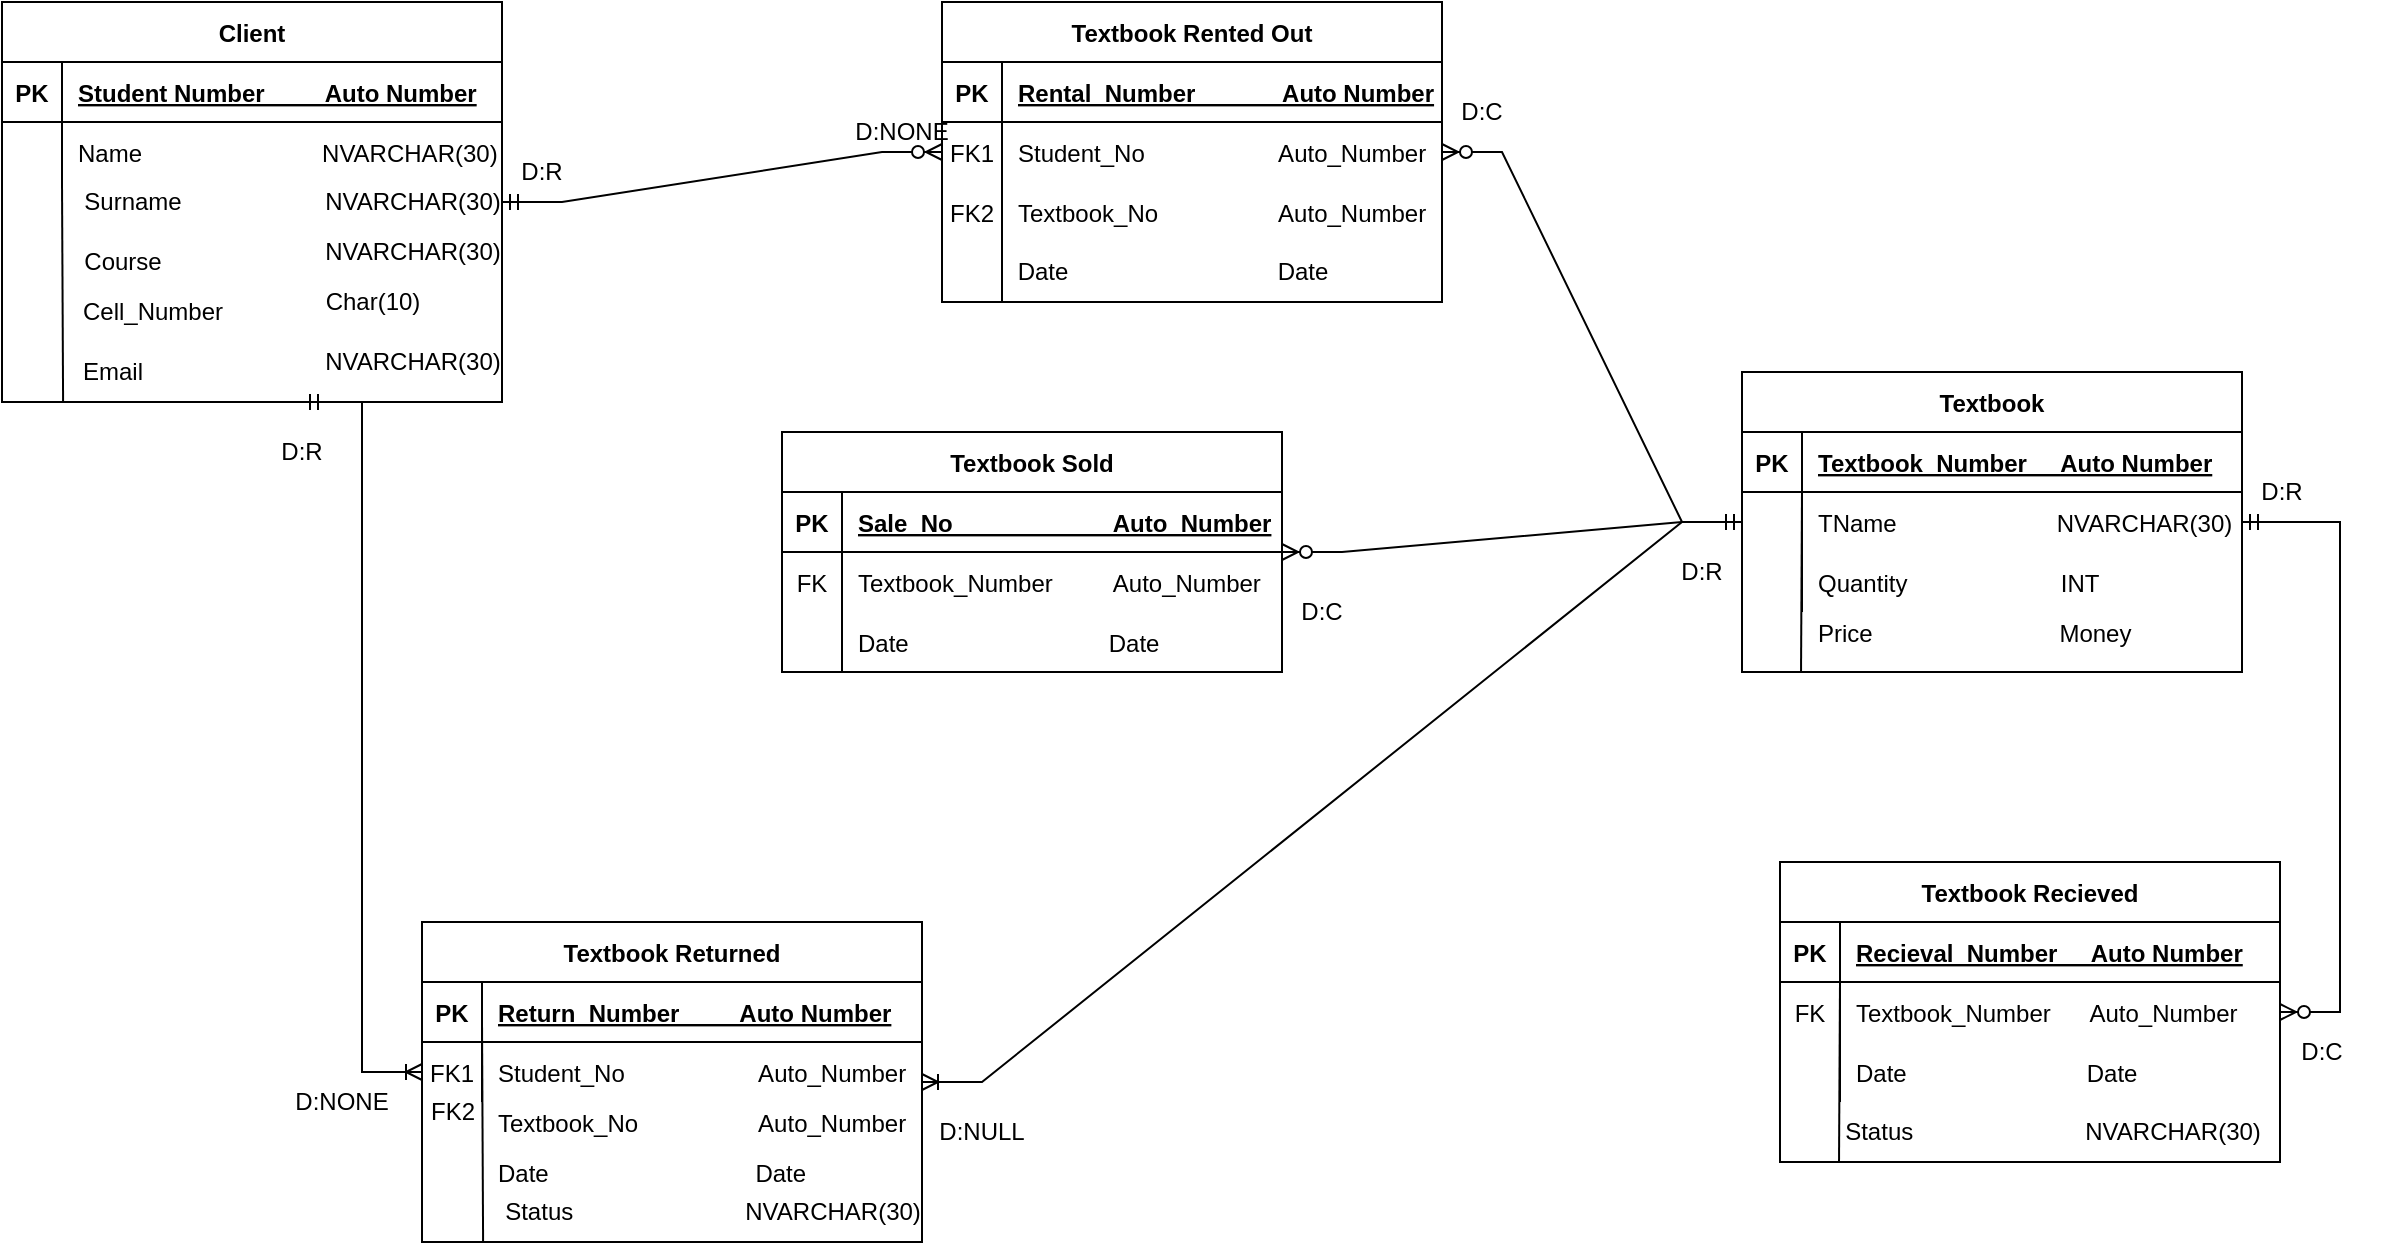 <mxfile version="20.3.0" type="device"><diagram id="R2lEEEUBdFMjLlhIrx00" name="Page-1"><mxGraphModel dx="1422" dy="857" grid="1" gridSize="10" guides="1" tooltips="1" connect="1" arrows="1" fold="1" page="1" pageScale="1" pageWidth="850" pageHeight="1100" math="0" shadow="0" extFonts="Permanent Marker^https://fonts.googleapis.com/css?family=Permanent+Marker"><root><mxCell id="0"/><mxCell id="1" parent="0"/><object label="Textbook Rented Out" dfghjnm="" id="C-vyLk0tnHw3VtMMgP7b-2"><mxCell style="shape=table;startSize=30;container=1;collapsible=1;childLayout=tableLayout;fixedRows=1;rowLines=0;fontStyle=1;align=center;resizeLast=1;" parent="1" vertex="1"><mxGeometry x="490" width="250" height="150" as="geometry"/></mxCell></object><mxCell id="C-vyLk0tnHw3VtMMgP7b-3" value="" style="shape=partialRectangle;collapsible=0;dropTarget=0;pointerEvents=0;fillColor=none;points=[[0,0.5],[1,0.5]];portConstraint=eastwest;top=0;left=0;right=0;bottom=1;" parent="C-vyLk0tnHw3VtMMgP7b-2" vertex="1"><mxGeometry y="30" width="250" height="30" as="geometry"/></mxCell><mxCell id="C-vyLk0tnHw3VtMMgP7b-4" value="PK" style="shape=partialRectangle;overflow=hidden;connectable=0;fillColor=none;top=0;left=0;bottom=0;right=0;fontStyle=1;" parent="C-vyLk0tnHw3VtMMgP7b-3" vertex="1"><mxGeometry width="30" height="30" as="geometry"><mxRectangle width="30" height="30" as="alternateBounds"/></mxGeometry></mxCell><mxCell id="C-vyLk0tnHw3VtMMgP7b-5" value="Rental_Number             Auto Number" style="shape=partialRectangle;overflow=hidden;connectable=0;fillColor=none;top=0;left=0;bottom=0;right=0;align=left;spacingLeft=6;fontStyle=5;" parent="C-vyLk0tnHw3VtMMgP7b-3" vertex="1"><mxGeometry x="30" width="220" height="30" as="geometry"><mxRectangle width="220" height="30" as="alternateBounds"/></mxGeometry></mxCell><mxCell id="C-vyLk0tnHw3VtMMgP7b-6" value="" style="shape=partialRectangle;collapsible=0;dropTarget=0;pointerEvents=0;fillColor=none;points=[[0,0.5],[1,0.5]];portConstraint=eastwest;top=0;left=0;right=0;bottom=0;" parent="C-vyLk0tnHw3VtMMgP7b-2" vertex="1"><mxGeometry y="60" width="250" height="30" as="geometry"/></mxCell><mxCell id="C-vyLk0tnHw3VtMMgP7b-7" value="FK1" style="shape=partialRectangle;overflow=hidden;connectable=0;fillColor=none;top=0;left=0;bottom=0;right=0;" parent="C-vyLk0tnHw3VtMMgP7b-6" vertex="1"><mxGeometry width="30" height="30" as="geometry"><mxRectangle width="30" height="30" as="alternateBounds"/></mxGeometry></mxCell><mxCell id="C-vyLk0tnHw3VtMMgP7b-8" value="Student_No                    Auto_Number" style="shape=partialRectangle;overflow=hidden;connectable=0;fillColor=none;top=0;left=0;bottom=0;right=0;align=left;spacingLeft=6;" parent="C-vyLk0tnHw3VtMMgP7b-6" vertex="1"><mxGeometry x="30" width="220" height="30" as="geometry"><mxRectangle width="220" height="30" as="alternateBounds"/></mxGeometry></mxCell><mxCell id="C-vyLk0tnHw3VtMMgP7b-9" value="" style="shape=partialRectangle;collapsible=0;dropTarget=0;pointerEvents=0;fillColor=none;points=[[0,0.5],[1,0.5]];portConstraint=eastwest;top=0;left=0;right=0;bottom=0;" parent="C-vyLk0tnHw3VtMMgP7b-2" vertex="1"><mxGeometry y="90" width="250" height="30" as="geometry"/></mxCell><mxCell id="C-vyLk0tnHw3VtMMgP7b-10" value="FK2" style="shape=partialRectangle;overflow=hidden;connectable=0;fillColor=none;top=0;left=0;bottom=0;right=0;" parent="C-vyLk0tnHw3VtMMgP7b-9" vertex="1"><mxGeometry width="30" height="30" as="geometry"><mxRectangle width="30" height="30" as="alternateBounds"/></mxGeometry></mxCell><mxCell id="C-vyLk0tnHw3VtMMgP7b-11" value="Textbook_No                  Auto_Number" style="shape=partialRectangle;overflow=hidden;connectable=0;fillColor=none;top=0;left=0;bottom=0;right=0;align=left;spacingLeft=6;" parent="C-vyLk0tnHw3VtMMgP7b-9" vertex="1"><mxGeometry x="30" width="220" height="30" as="geometry"><mxRectangle width="220" height="30" as="alternateBounds"/></mxGeometry></mxCell><mxCell id="C-vyLk0tnHw3VtMMgP7b-13" value="Textbook Sold" style="shape=table;startSize=30;container=1;collapsible=1;childLayout=tableLayout;fixedRows=1;rowLines=0;fontStyle=1;align=center;resizeLast=1;" parent="1" vertex="1"><mxGeometry x="410" y="215" width="250" height="120" as="geometry"/></mxCell><mxCell id="C-vyLk0tnHw3VtMMgP7b-14" value="" style="shape=partialRectangle;collapsible=0;dropTarget=0;pointerEvents=0;fillColor=none;points=[[0,0.5],[1,0.5]];portConstraint=eastwest;top=0;left=0;right=0;bottom=1;" parent="C-vyLk0tnHw3VtMMgP7b-13" vertex="1"><mxGeometry y="30" width="250" height="30" as="geometry"/></mxCell><mxCell id="C-vyLk0tnHw3VtMMgP7b-15" value="PK" style="shape=partialRectangle;overflow=hidden;connectable=0;fillColor=none;top=0;left=0;bottom=0;right=0;fontStyle=1;" parent="C-vyLk0tnHw3VtMMgP7b-14" vertex="1"><mxGeometry width="30" height="30" as="geometry"><mxRectangle width="30" height="30" as="alternateBounds"/></mxGeometry></mxCell><mxCell id="C-vyLk0tnHw3VtMMgP7b-16" value="Sale_No                        Auto_Number" style="shape=partialRectangle;overflow=hidden;connectable=0;fillColor=none;top=0;left=0;bottom=0;right=0;align=left;spacingLeft=6;fontStyle=5;" parent="C-vyLk0tnHw3VtMMgP7b-14" vertex="1"><mxGeometry x="30" width="220" height="30" as="geometry"><mxRectangle width="220" height="30" as="alternateBounds"/></mxGeometry></mxCell><mxCell id="C-vyLk0tnHw3VtMMgP7b-17" value="" style="shape=partialRectangle;collapsible=0;dropTarget=0;pointerEvents=0;fillColor=none;points=[[0,0.5],[1,0.5]];portConstraint=eastwest;top=0;left=0;right=0;bottom=0;" parent="C-vyLk0tnHw3VtMMgP7b-13" vertex="1"><mxGeometry y="60" width="250" height="30" as="geometry"/></mxCell><mxCell id="C-vyLk0tnHw3VtMMgP7b-18" value="FK" style="shape=partialRectangle;overflow=hidden;connectable=0;fillColor=none;top=0;left=0;bottom=0;right=0;" parent="C-vyLk0tnHw3VtMMgP7b-17" vertex="1"><mxGeometry width="30" height="30" as="geometry"><mxRectangle width="30" height="30" as="alternateBounds"/></mxGeometry></mxCell><mxCell id="C-vyLk0tnHw3VtMMgP7b-19" value="Textbook_Number         Auto_Number" style="shape=partialRectangle;overflow=hidden;connectable=0;fillColor=none;top=0;left=0;bottom=0;right=0;align=left;spacingLeft=6;" parent="C-vyLk0tnHw3VtMMgP7b-17" vertex="1"><mxGeometry x="30" width="220" height="30" as="geometry"><mxRectangle width="220" height="30" as="alternateBounds"/></mxGeometry></mxCell><mxCell id="C-vyLk0tnHw3VtMMgP7b-20" value="" style="shape=partialRectangle;collapsible=0;dropTarget=0;pointerEvents=0;fillColor=none;points=[[0,0.5],[1,0.5]];portConstraint=eastwest;top=0;left=0;right=0;bottom=0;" parent="C-vyLk0tnHw3VtMMgP7b-13" vertex="1"><mxGeometry y="90" width="250" height="30" as="geometry"/></mxCell><mxCell id="C-vyLk0tnHw3VtMMgP7b-21" value="" style="shape=partialRectangle;overflow=hidden;connectable=0;fillColor=none;top=0;left=0;bottom=0;right=0;" parent="C-vyLk0tnHw3VtMMgP7b-20" vertex="1"><mxGeometry width="30" height="30" as="geometry"><mxRectangle width="30" height="30" as="alternateBounds"/></mxGeometry></mxCell><mxCell id="C-vyLk0tnHw3VtMMgP7b-22" value="Date                              Date" style="shape=partialRectangle;overflow=hidden;connectable=0;fillColor=none;top=0;left=0;bottom=0;right=0;align=left;spacingLeft=6;" parent="C-vyLk0tnHw3VtMMgP7b-20" vertex="1"><mxGeometry x="30" width="220" height="30" as="geometry"><mxRectangle width="220" height="30" as="alternateBounds"/></mxGeometry></mxCell><mxCell id="C-vyLk0tnHw3VtMMgP7b-23" value="Client" style="shape=table;startSize=30;container=1;collapsible=1;childLayout=tableLayout;fixedRows=1;rowLines=0;fontStyle=1;align=center;resizeLast=1;" parent="1" vertex="1"><mxGeometry x="20" width="250" height="200" as="geometry"><mxRectangle x="20" width="80" height="30" as="alternateBounds"/></mxGeometry></mxCell><mxCell id="C-vyLk0tnHw3VtMMgP7b-24" value="" style="shape=partialRectangle;collapsible=0;dropTarget=0;pointerEvents=0;fillColor=none;points=[[0,0.5],[1,0.5]];portConstraint=eastwest;top=0;left=0;right=0;bottom=1;" parent="C-vyLk0tnHw3VtMMgP7b-23" vertex="1"><mxGeometry y="30" width="250" height="30" as="geometry"/></mxCell><mxCell id="C-vyLk0tnHw3VtMMgP7b-25" value="PK" style="shape=partialRectangle;overflow=hidden;connectable=0;fillColor=none;top=0;left=0;bottom=0;right=0;fontStyle=1;" parent="C-vyLk0tnHw3VtMMgP7b-24" vertex="1"><mxGeometry width="30" height="30" as="geometry"><mxRectangle width="30" height="30" as="alternateBounds"/></mxGeometry></mxCell><mxCell id="C-vyLk0tnHw3VtMMgP7b-26" value="Student Number         Auto Number" style="shape=partialRectangle;overflow=hidden;connectable=0;fillColor=none;top=0;left=0;bottom=0;right=0;align=left;spacingLeft=6;fontStyle=5;" parent="C-vyLk0tnHw3VtMMgP7b-24" vertex="1"><mxGeometry x="30" width="220" height="30" as="geometry"><mxRectangle width="220" height="30" as="alternateBounds"/></mxGeometry></mxCell><mxCell id="C-vyLk0tnHw3VtMMgP7b-27" value="" style="shape=partialRectangle;collapsible=0;dropTarget=0;pointerEvents=0;fillColor=none;points=[[0,0.5],[1,0.5]];portConstraint=eastwest;top=0;left=0;right=0;bottom=0;" parent="C-vyLk0tnHw3VtMMgP7b-23" vertex="1"><mxGeometry y="60" width="250" height="30" as="geometry"/></mxCell><mxCell id="C-vyLk0tnHw3VtMMgP7b-28" value="" style="shape=partialRectangle;overflow=hidden;connectable=0;fillColor=none;top=0;left=0;bottom=0;right=0;" parent="C-vyLk0tnHw3VtMMgP7b-27" vertex="1"><mxGeometry width="30" height="30" as="geometry"><mxRectangle width="30" height="30" as="alternateBounds"/></mxGeometry></mxCell><mxCell id="C-vyLk0tnHw3VtMMgP7b-29" value="Name                           NVARCHAR(30)" style="shape=partialRectangle;overflow=hidden;connectable=0;fillColor=none;top=0;left=0;bottom=0;right=0;align=left;spacingLeft=6;" parent="C-vyLk0tnHw3VtMMgP7b-27" vertex="1"><mxGeometry x="30" width="220" height="30" as="geometry"><mxRectangle width="220" height="30" as="alternateBounds"/></mxGeometry></mxCell><mxCell id="IJqAntkH5vk_LAwBrBVP-1" value="Surname" style="text;html=1;align=center;verticalAlign=middle;resizable=0;points=[];autosize=1;strokeColor=none;fillColor=none;" parent="1" vertex="1"><mxGeometry x="50" y="85" width="70" height="30" as="geometry"/></mxCell><mxCell id="IJqAntkH5vk_LAwBrBVP-2" value="Course" style="text;html=1;align=center;verticalAlign=middle;resizable=0;points=[];autosize=1;strokeColor=none;fillColor=none;" parent="1" vertex="1"><mxGeometry x="50" y="115" width="60" height="30" as="geometry"/></mxCell><mxCell id="IJqAntkH5vk_LAwBrBVP-3" value="Cell_Number" style="text;html=1;align=center;verticalAlign=middle;resizable=0;points=[];autosize=1;strokeColor=none;fillColor=none;" parent="1" vertex="1"><mxGeometry x="50" y="140" width="90" height="30" as="geometry"/></mxCell><mxCell id="IJqAntkH5vk_LAwBrBVP-4" value="Email" style="text;html=1;align=center;verticalAlign=middle;resizable=0;points=[];autosize=1;strokeColor=none;fillColor=none;" parent="1" vertex="1"><mxGeometry x="50" y="170" width="50" height="30" as="geometry"/></mxCell><mxCell id="IJqAntkH5vk_LAwBrBVP-6" value="NVARCHAR(30)" style="text;html=1;align=center;verticalAlign=middle;resizable=0;points=[];autosize=1;strokeColor=none;fillColor=none;" parent="1" vertex="1"><mxGeometry x="170" y="85" width="110" height="30" as="geometry"/></mxCell><mxCell id="IJqAntkH5vk_LAwBrBVP-7" value="NVARCHAR(30)" style="text;html=1;align=center;verticalAlign=middle;resizable=0;points=[];autosize=1;strokeColor=none;fillColor=none;" parent="1" vertex="1"><mxGeometry x="170" y="110" width="110" height="30" as="geometry"/></mxCell><mxCell id="IJqAntkH5vk_LAwBrBVP-8" value="Char(10)" style="text;html=1;align=center;verticalAlign=middle;resizable=0;points=[];autosize=1;strokeColor=none;fillColor=none;" parent="1" vertex="1"><mxGeometry x="170" y="135" width="70" height="30" as="geometry"/></mxCell><mxCell id="IJqAntkH5vk_LAwBrBVP-9" value="NVARCHAR(30)" style="text;html=1;align=center;verticalAlign=middle;resizable=0;points=[];autosize=1;strokeColor=none;fillColor=none;" parent="1" vertex="1"><mxGeometry x="170" y="165" width="110" height="30" as="geometry"/></mxCell><mxCell id="IJqAntkH5vk_LAwBrBVP-10" value="" style="edgeStyle=entityRelationEdgeStyle;fontSize=12;html=1;endArrow=ERzeroToMany;startArrow=ERmandOne;rounded=0;" parent="1" source="C-vyLk0tnHw3VtMMgP7b-23" target="C-vyLk0tnHw3VtMMgP7b-2" edge="1"><mxGeometry width="100" height="100" relative="1" as="geometry"><mxPoint x="370" y="230" as="sourcePoint"/><mxPoint x="640" y="190" as="targetPoint"/></mxGeometry></mxCell><mxCell id="IJqAntkH5vk_LAwBrBVP-22" value="Date" style="text;html=1;align=center;verticalAlign=middle;resizable=0;points=[];autosize=1;strokeColor=none;fillColor=none;" parent="1" vertex="1"><mxGeometry x="515" y="120" width="50" height="30" as="geometry"/></mxCell><mxCell id="IJqAntkH5vk_LAwBrBVP-23" value="Date" style="text;html=1;align=center;verticalAlign=middle;resizable=0;points=[];autosize=1;strokeColor=none;fillColor=none;" parent="1" vertex="1"><mxGeometry x="645" y="120" width="50" height="30" as="geometry"/></mxCell><object label="Textbook" dfghjnm="" id="IJqAntkH5vk_LAwBrBVP-24"><mxCell style="shape=table;startSize=30;container=1;collapsible=1;childLayout=tableLayout;fixedRows=1;rowLines=0;fontStyle=1;align=center;resizeLast=1;" parent="1" vertex="1"><mxGeometry x="890" y="185" width="250" height="150" as="geometry"/></mxCell></object><mxCell id="IJqAntkH5vk_LAwBrBVP-25" value="" style="shape=partialRectangle;collapsible=0;dropTarget=0;pointerEvents=0;fillColor=none;points=[[0,0.5],[1,0.5]];portConstraint=eastwest;top=0;left=0;right=0;bottom=1;" parent="IJqAntkH5vk_LAwBrBVP-24" vertex="1"><mxGeometry y="30" width="250" height="30" as="geometry"/></mxCell><mxCell id="IJqAntkH5vk_LAwBrBVP-26" value="PK" style="shape=partialRectangle;overflow=hidden;connectable=0;fillColor=none;top=0;left=0;bottom=0;right=0;fontStyle=1;" parent="IJqAntkH5vk_LAwBrBVP-25" vertex="1"><mxGeometry width="30" height="30" as="geometry"><mxRectangle width="30" height="30" as="alternateBounds"/></mxGeometry></mxCell><mxCell id="IJqAntkH5vk_LAwBrBVP-27" value="Textbook_Number     Auto Number" style="shape=partialRectangle;overflow=hidden;connectable=0;fillColor=none;top=0;left=0;bottom=0;right=0;align=left;spacingLeft=6;fontStyle=5;" parent="IJqAntkH5vk_LAwBrBVP-25" vertex="1"><mxGeometry x="30" width="220" height="30" as="geometry"><mxRectangle width="220" height="30" as="alternateBounds"/></mxGeometry></mxCell><mxCell id="IJqAntkH5vk_LAwBrBVP-28" value="" style="shape=partialRectangle;collapsible=0;dropTarget=0;pointerEvents=0;fillColor=none;points=[[0,0.5],[1,0.5]];portConstraint=eastwest;top=0;left=0;right=0;bottom=0;" parent="IJqAntkH5vk_LAwBrBVP-24" vertex="1"><mxGeometry y="60" width="250" height="30" as="geometry"/></mxCell><mxCell id="IJqAntkH5vk_LAwBrBVP-29" value="" style="shape=partialRectangle;overflow=hidden;connectable=0;fillColor=none;top=0;left=0;bottom=0;right=0;" parent="IJqAntkH5vk_LAwBrBVP-28" vertex="1"><mxGeometry width="30" height="30" as="geometry"><mxRectangle width="30" height="30" as="alternateBounds"/></mxGeometry></mxCell><mxCell id="IJqAntkH5vk_LAwBrBVP-30" value="TName                        NVARCHAR(30)" style="shape=partialRectangle;overflow=hidden;connectable=0;fillColor=none;top=0;left=0;bottom=0;right=0;align=left;spacingLeft=6;" parent="IJqAntkH5vk_LAwBrBVP-28" vertex="1"><mxGeometry x="30" width="220" height="30" as="geometry"><mxRectangle width="220" height="30" as="alternateBounds"/></mxGeometry></mxCell><mxCell id="IJqAntkH5vk_LAwBrBVP-31" value="" style="shape=partialRectangle;collapsible=0;dropTarget=0;pointerEvents=0;fillColor=none;points=[[0,0.5],[1,0.5]];portConstraint=eastwest;top=0;left=0;right=0;bottom=0;" parent="IJqAntkH5vk_LAwBrBVP-24" vertex="1"><mxGeometry y="90" width="250" height="30" as="geometry"/></mxCell><mxCell id="IJqAntkH5vk_LAwBrBVP-32" value="" style="shape=partialRectangle;overflow=hidden;connectable=0;fillColor=none;top=0;left=0;bottom=0;right=0;" parent="IJqAntkH5vk_LAwBrBVP-31" vertex="1"><mxGeometry width="30" height="30" as="geometry"><mxRectangle width="30" height="30" as="alternateBounds"/></mxGeometry></mxCell><mxCell id="IJqAntkH5vk_LAwBrBVP-33" value="Quantity                       INT" style="shape=partialRectangle;overflow=hidden;connectable=0;fillColor=none;top=0;left=0;bottom=0;right=0;align=left;spacingLeft=6;" parent="IJqAntkH5vk_LAwBrBVP-31" vertex="1"><mxGeometry x="30" width="220" height="30" as="geometry"><mxRectangle width="220" height="30" as="alternateBounds"/></mxGeometry></mxCell><mxCell id="IJqAntkH5vk_LAwBrBVP-35" value="" style="edgeStyle=entityRelationEdgeStyle;fontSize=12;html=1;endArrow=ERzeroToMany;startArrow=ERmandOne;rounded=0;" parent="1" source="IJqAntkH5vk_LAwBrBVP-24" target="C-vyLk0tnHw3VtMMgP7b-2" edge="1"><mxGeometry width="100" height="100" relative="1" as="geometry"><mxPoint x="890" y="240" as="sourcePoint"/><mxPoint x="1200" y="287.5" as="targetPoint"/></mxGeometry></mxCell><mxCell id="IJqAntkH5vk_LAwBrBVP-36" value="Price                            Money" style="shape=partialRectangle;overflow=hidden;connectable=0;fillColor=none;top=0;left=0;bottom=0;right=0;align=left;spacingLeft=6;" parent="1" vertex="1"><mxGeometry x="920" y="300" width="220" height="30" as="geometry"><mxRectangle width="220" height="30" as="alternateBounds"/></mxGeometry></mxCell><object label="Textbook Recieved" dfghjnm="" id="IJqAntkH5vk_LAwBrBVP-40"><mxCell style="shape=table;startSize=30;container=1;collapsible=1;childLayout=tableLayout;fixedRows=1;rowLines=0;fontStyle=1;align=center;resizeLast=1;" parent="1" vertex="1"><mxGeometry x="909" y="430" width="250" height="150" as="geometry"/></mxCell></object><mxCell id="IJqAntkH5vk_LAwBrBVP-41" value="" style="shape=partialRectangle;collapsible=0;dropTarget=0;pointerEvents=0;fillColor=none;points=[[0,0.5],[1,0.5]];portConstraint=eastwest;top=0;left=0;right=0;bottom=1;" parent="IJqAntkH5vk_LAwBrBVP-40" vertex="1"><mxGeometry y="30" width="250" height="30" as="geometry"/></mxCell><mxCell id="IJqAntkH5vk_LAwBrBVP-42" value="PK" style="shape=partialRectangle;overflow=hidden;connectable=0;fillColor=none;top=0;left=0;bottom=0;right=0;fontStyle=1;" parent="IJqAntkH5vk_LAwBrBVP-41" vertex="1"><mxGeometry width="30" height="30" as="geometry"><mxRectangle width="30" height="30" as="alternateBounds"/></mxGeometry></mxCell><mxCell id="IJqAntkH5vk_LAwBrBVP-43" value="Recieval_Number     Auto Number" style="shape=partialRectangle;overflow=hidden;connectable=0;fillColor=none;top=0;left=0;bottom=0;right=0;align=left;spacingLeft=6;fontStyle=5;" parent="IJqAntkH5vk_LAwBrBVP-41" vertex="1"><mxGeometry x="30" width="220" height="30" as="geometry"><mxRectangle width="220" height="30" as="alternateBounds"/></mxGeometry></mxCell><mxCell id="IJqAntkH5vk_LAwBrBVP-44" value="" style="shape=partialRectangle;collapsible=0;dropTarget=0;pointerEvents=0;fillColor=none;points=[[0,0.5],[1,0.5]];portConstraint=eastwest;top=0;left=0;right=0;bottom=0;" parent="IJqAntkH5vk_LAwBrBVP-40" vertex="1"><mxGeometry y="60" width="250" height="30" as="geometry"/></mxCell><mxCell id="IJqAntkH5vk_LAwBrBVP-45" value="FK" style="shape=partialRectangle;overflow=hidden;connectable=0;fillColor=none;top=0;left=0;bottom=0;right=0;" parent="IJqAntkH5vk_LAwBrBVP-44" vertex="1"><mxGeometry width="30" height="30" as="geometry"><mxRectangle width="30" height="30" as="alternateBounds"/></mxGeometry></mxCell><mxCell id="IJqAntkH5vk_LAwBrBVP-46" value="Textbook_Number      Auto_Number" style="shape=partialRectangle;overflow=hidden;connectable=0;fillColor=none;top=0;left=0;bottom=0;right=0;align=left;spacingLeft=6;" parent="IJqAntkH5vk_LAwBrBVP-44" vertex="1"><mxGeometry x="30" width="220" height="30" as="geometry"><mxRectangle width="220" height="30" as="alternateBounds"/></mxGeometry></mxCell><mxCell id="IJqAntkH5vk_LAwBrBVP-47" value="" style="shape=partialRectangle;collapsible=0;dropTarget=0;pointerEvents=0;fillColor=none;points=[[0,0.5],[1,0.5]];portConstraint=eastwest;top=0;left=0;right=0;bottom=0;" parent="IJqAntkH5vk_LAwBrBVP-40" vertex="1"><mxGeometry y="90" width="250" height="30" as="geometry"/></mxCell><mxCell id="IJqAntkH5vk_LAwBrBVP-48" value="" style="shape=partialRectangle;overflow=hidden;connectable=0;fillColor=none;top=0;left=0;bottom=0;right=0;" parent="IJqAntkH5vk_LAwBrBVP-47" vertex="1"><mxGeometry width="30" height="30" as="geometry"><mxRectangle width="30" height="30" as="alternateBounds"/></mxGeometry></mxCell><mxCell id="IJqAntkH5vk_LAwBrBVP-49" value="Date                           Date" style="shape=partialRectangle;overflow=hidden;connectable=0;fillColor=none;top=0;left=0;bottom=0;right=0;align=left;spacingLeft=6;" parent="IJqAntkH5vk_LAwBrBVP-47" vertex="1"><mxGeometry x="30" width="220" height="30" as="geometry"><mxRectangle width="220" height="30" as="alternateBounds"/></mxGeometry></mxCell><mxCell id="IJqAntkH5vk_LAwBrBVP-51" value="Status&lt;span style=&quot;white-space: pre;&quot;&gt;&#9;&lt;/span&gt;&lt;span style=&quot;white-space: pre;&quot;&gt;&#9;&lt;/span&gt;&amp;nbsp; &amp;nbsp; &amp;nbsp; &amp;nbsp; &amp;nbsp; &amp;nbsp; NVARCHAR(30)" style="text;html=1;align=center;verticalAlign=middle;resizable=0;points=[];autosize=1;strokeColor=none;fillColor=none;" parent="1" vertex="1"><mxGeometry x="930" y="550" width="230" height="30" as="geometry"/></mxCell><mxCell id="IJqAntkH5vk_LAwBrBVP-52" value="" style="edgeStyle=entityRelationEdgeStyle;fontSize=12;html=1;endArrow=ERzeroToMany;startArrow=ERmandOne;rounded=0;" parent="1" source="IJqAntkH5vk_LAwBrBVP-24" target="IJqAntkH5vk_LAwBrBVP-40" edge="1"><mxGeometry width="100" height="100" relative="1" as="geometry"><mxPoint x="590" y="530" as="sourcePoint"/><mxPoint x="430" y="332.5" as="targetPoint"/></mxGeometry></mxCell><mxCell id="IJqAntkH5vk_LAwBrBVP-53" value="" style="edgeStyle=entityRelationEdgeStyle;fontSize=12;html=1;endArrow=ERzeroToMany;startArrow=ERmandOne;rounded=0;" parent="1" source="IJqAntkH5vk_LAwBrBVP-24" target="C-vyLk0tnHw3VtMMgP7b-13" edge="1"><mxGeometry width="100" height="100" relative="1" as="geometry"><mxPoint x="570" y="590" as="sourcePoint"/><mxPoint x="410" y="392.5" as="targetPoint"/></mxGeometry></mxCell><mxCell id="IJqAntkH5vk_LAwBrBVP-54" value="Textbook Returned" style="shape=table;startSize=30;container=1;collapsible=1;childLayout=tableLayout;fixedRows=1;rowLines=0;fontStyle=1;align=center;resizeLast=1;" parent="1" vertex="1"><mxGeometry x="230" y="460" width="250" height="160" as="geometry"><mxRectangle x="20" width="80" height="30" as="alternateBounds"/></mxGeometry></mxCell><mxCell id="IJqAntkH5vk_LAwBrBVP-55" value="" style="shape=partialRectangle;collapsible=0;dropTarget=0;pointerEvents=0;fillColor=none;points=[[0,0.5],[1,0.5]];portConstraint=eastwest;top=0;left=0;right=0;bottom=1;" parent="IJqAntkH5vk_LAwBrBVP-54" vertex="1"><mxGeometry y="30" width="250" height="30" as="geometry"/></mxCell><mxCell id="IJqAntkH5vk_LAwBrBVP-56" value="PK" style="shape=partialRectangle;overflow=hidden;connectable=0;fillColor=none;top=0;left=0;bottom=0;right=0;fontStyle=1;" parent="IJqAntkH5vk_LAwBrBVP-55" vertex="1"><mxGeometry width="30" height="30" as="geometry"><mxRectangle width="30" height="30" as="alternateBounds"/></mxGeometry></mxCell><mxCell id="IJqAntkH5vk_LAwBrBVP-57" value="Return_Number         Auto Number" style="shape=partialRectangle;overflow=hidden;connectable=0;fillColor=none;top=0;left=0;bottom=0;right=0;align=left;spacingLeft=6;fontStyle=5;" parent="IJqAntkH5vk_LAwBrBVP-55" vertex="1"><mxGeometry x="30" width="220" height="30" as="geometry"><mxRectangle width="220" height="30" as="alternateBounds"/></mxGeometry></mxCell><mxCell id="IJqAntkH5vk_LAwBrBVP-58" value="" style="shape=partialRectangle;collapsible=0;dropTarget=0;pointerEvents=0;fillColor=none;points=[[0,0.5],[1,0.5]];portConstraint=eastwest;top=0;left=0;right=0;bottom=0;" parent="IJqAntkH5vk_LAwBrBVP-54" vertex="1"><mxGeometry y="60" width="250" height="30" as="geometry"/></mxCell><mxCell id="IJqAntkH5vk_LAwBrBVP-59" value="FK1" style="shape=partialRectangle;overflow=hidden;connectable=0;fillColor=none;top=0;left=0;bottom=0;right=0;" parent="IJqAntkH5vk_LAwBrBVP-58" vertex="1"><mxGeometry width="30" height="30" as="geometry"><mxRectangle width="30" height="30" as="alternateBounds"/></mxGeometry></mxCell><mxCell id="IJqAntkH5vk_LAwBrBVP-60" value="Student_No                    Auto_Number" style="shape=partialRectangle;overflow=hidden;connectable=0;fillColor=none;top=0;left=0;bottom=0;right=0;align=left;spacingLeft=6;" parent="IJqAntkH5vk_LAwBrBVP-58" vertex="1"><mxGeometry x="30" width="220" height="30" as="geometry"><mxRectangle width="220" height="30" as="alternateBounds"/></mxGeometry></mxCell><mxCell id="IJqAntkH5vk_LAwBrBVP-62" value="Textbook_No                  Auto_Number" style="shape=partialRectangle;overflow=hidden;connectable=0;fillColor=none;top=0;left=0;bottom=0;right=0;align=left;spacingLeft=6;" parent="1" vertex="1"><mxGeometry x="260" y="545" width="220" height="30" as="geometry"><mxRectangle width="220" height="30" as="alternateBounds"/></mxGeometry></mxCell><mxCell id="IJqAntkH5vk_LAwBrBVP-63" value="Date                               Date" style="shape=partialRectangle;overflow=hidden;connectable=0;fillColor=none;top=0;left=0;bottom=0;right=0;align=left;spacingLeft=6;" parent="1" vertex="1"><mxGeometry x="260" y="570" width="220" height="30" as="geometry"><mxRectangle width="220" height="30" as="alternateBounds"/></mxGeometry></mxCell><mxCell id="IJqAntkH5vk_LAwBrBVP-64" value="FK2" style="text;html=1;align=center;verticalAlign=middle;resizable=0;points=[];autosize=1;strokeColor=none;fillColor=none;" parent="1" vertex="1"><mxGeometry x="220" y="540" width="50" height="30" as="geometry"/></mxCell><mxCell id="IJqAntkH5vk_LAwBrBVP-65" value="Status&lt;span style=&quot;white-space: pre;&quot;&gt;&#9;&lt;/span&gt;&lt;span style=&quot;white-space: pre;&quot;&gt;&#9;&lt;/span&gt;&amp;nbsp; &amp;nbsp; &amp;nbsp; &amp;nbsp; &amp;nbsp; &amp;nbsp; NVARCHAR(30)" style="text;html=1;align=center;verticalAlign=middle;resizable=0;points=[];autosize=1;strokeColor=none;fillColor=none;" parent="1" vertex="1"><mxGeometry x="260" y="590" width="230" height="30" as="geometry"/></mxCell><mxCell id="IJqAntkH5vk_LAwBrBVP-66" value="" style="edgeStyle=entityRelationEdgeStyle;fontSize=12;html=1;endArrow=ERoneToMany;startArrow=ERmandOne;rounded=0;" parent="1" source="IJqAntkH5vk_LAwBrBVP-24" target="IJqAntkH5vk_LAwBrBVP-54" edge="1"><mxGeometry width="100" height="100" relative="1" as="geometry"><mxPoint x="550" y="580" as="sourcePoint"/><mxPoint x="650" y="480" as="targetPoint"/></mxGeometry></mxCell><mxCell id="IJqAntkH5vk_LAwBrBVP-67" value="" style="edgeStyle=entityRelationEdgeStyle;fontSize=12;html=1;endArrow=ERoneToMany;startArrow=ERmandOne;rounded=0;entryX=0;entryY=0.5;entryDx=0;entryDy=0;" parent="1" target="IJqAntkH5vk_LAwBrBVP-58" edge="1"><mxGeometry width="100" height="100" relative="1" as="geometry"><mxPoint x="170" y="200" as="sourcePoint"/><mxPoint x="-120" y="695" as="targetPoint"/></mxGeometry></mxCell><mxCell id="A18yf7QEdqGcPJfHAZVa-2" value="" style="endArrow=none;html=1;rounded=0;exitX=0.011;exitY=1.008;exitDx=0;exitDy=0;exitPerimeter=0;" edge="1" parent="1" source="IJqAntkH5vk_LAwBrBVP-4"><mxGeometry width="50" height="50" relative="1" as="geometry"><mxPoint y="140" as="sourcePoint"/><mxPoint x="50" y="90" as="targetPoint"/></mxGeometry></mxCell><mxCell id="A18yf7QEdqGcPJfHAZVa-3" value="" style="endArrow=none;html=1;rounded=0;exitX=0.011;exitY=1.008;exitDx=0;exitDy=0;exitPerimeter=0;" edge="1" parent="1"><mxGeometry width="50" height="50" relative="1" as="geometry"><mxPoint x="260.55" y="620" as="sourcePoint"/><mxPoint x="260" y="509.76" as="targetPoint"/></mxGeometry></mxCell><mxCell id="A18yf7QEdqGcPJfHAZVa-4" value="" style="endArrow=none;html=1;rounded=0;exitX=0.037;exitY=1;exitDx=0;exitDy=0;exitPerimeter=0;entryX=0.12;entryY=-0.003;entryDx=0;entryDy=0;entryPerimeter=0;" edge="1" parent="1" source="IJqAntkH5vk_LAwBrBVP-51" target="IJqAntkH5vk_LAwBrBVP-44"><mxGeometry width="50" height="50" relative="1" as="geometry"><mxPoint x="940.55" y="580" as="sourcePoint"/><mxPoint x="940" y="469.76" as="targetPoint"/><Array as="points"/></mxGeometry></mxCell><mxCell id="A18yf7QEdqGcPJfHAZVa-5" value="" style="endArrow=none;html=1;rounded=0;exitX=0.037;exitY=1;exitDx=0;exitDy=0;exitPerimeter=0;entryX=0.12;entryY=-0.003;entryDx=0;entryDy=0;entryPerimeter=0;" edge="1" parent="1"><mxGeometry width="50" height="50" relative="1" as="geometry"><mxPoint x="919.51" y="335" as="sourcePoint"/><mxPoint x="920" y="244.91" as="targetPoint"/><Array as="points"/></mxGeometry></mxCell><mxCell id="A18yf7QEdqGcPJfHAZVa-8" value="" style="endArrow=none;html=1;rounded=0;" edge="1" parent="1"><mxGeometry width="50" height="50" relative="1" as="geometry"><mxPoint x="520" y="150" as="sourcePoint"/><mxPoint x="520" y="59.76" as="targetPoint"/></mxGeometry></mxCell><mxCell id="A18yf7QEdqGcPJfHAZVa-9" value="D:R" style="text;html=1;strokeColor=none;fillColor=none;align=center;verticalAlign=middle;whiteSpace=wrap;rounded=0;" vertex="1" parent="1"><mxGeometry x="260" y="70" width="60" height="30" as="geometry"/></mxCell><mxCell id="A18yf7QEdqGcPJfHAZVa-10" value="D:NONE" style="text;html=1;strokeColor=none;fillColor=none;align=center;verticalAlign=middle;whiteSpace=wrap;rounded=0;" vertex="1" parent="1"><mxGeometry x="440" y="50" width="60" height="30" as="geometry"/></mxCell><mxCell id="A18yf7QEdqGcPJfHAZVa-11" value="D:C" style="text;html=1;strokeColor=none;fillColor=none;align=center;verticalAlign=middle;whiteSpace=wrap;rounded=0;" vertex="1" parent="1"><mxGeometry x="730" y="40" width="60" height="30" as="geometry"/></mxCell><mxCell id="A18yf7QEdqGcPJfHAZVa-13" value="D:NONE" style="text;html=1;strokeColor=none;fillColor=none;align=center;verticalAlign=middle;whiteSpace=wrap;rounded=0;" vertex="1" parent="1"><mxGeometry x="160" y="535" width="60" height="30" as="geometry"/></mxCell><mxCell id="A18yf7QEdqGcPJfHAZVa-14" value="D:R" style="text;html=1;strokeColor=none;fillColor=none;align=center;verticalAlign=middle;whiteSpace=wrap;rounded=0;" vertex="1" parent="1"><mxGeometry x="140" y="210" width="60" height="30" as="geometry"/></mxCell><mxCell id="A18yf7QEdqGcPJfHAZVa-15" value="D:R" style="text;html=1;strokeColor=none;fillColor=none;align=center;verticalAlign=middle;whiteSpace=wrap;rounded=0;" vertex="1" parent="1"><mxGeometry x="840" y="270" width="60" height="30" as="geometry"/></mxCell><mxCell id="A18yf7QEdqGcPJfHAZVa-16" value="D:C" style="text;html=1;strokeColor=none;fillColor=none;align=center;verticalAlign=middle;whiteSpace=wrap;rounded=0;" vertex="1" parent="1"><mxGeometry x="650" y="290" width="60" height="30" as="geometry"/></mxCell><mxCell id="A18yf7QEdqGcPJfHAZVa-17" value="D:NULL" style="text;html=1;strokeColor=none;fillColor=none;align=center;verticalAlign=middle;whiteSpace=wrap;rounded=0;" vertex="1" parent="1"><mxGeometry x="480" y="550" width="60" height="30" as="geometry"/></mxCell><mxCell id="A18yf7QEdqGcPJfHAZVa-18" value="D:R" style="text;html=1;strokeColor=none;fillColor=none;align=center;verticalAlign=middle;whiteSpace=wrap;rounded=0;" vertex="1" parent="1"><mxGeometry x="1130" y="230" width="60" height="30" as="geometry"/></mxCell><mxCell id="A18yf7QEdqGcPJfHAZVa-19" value="D:C" style="text;html=1;strokeColor=none;fillColor=none;align=center;verticalAlign=middle;whiteSpace=wrap;rounded=0;" vertex="1" parent="1"><mxGeometry x="1150" y="510" width="60" height="30" as="geometry"/></mxCell></root></mxGraphModel></diagram></mxfile>